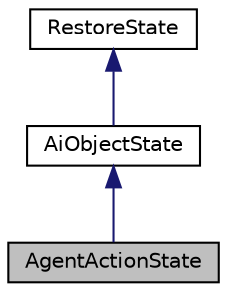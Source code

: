 digraph "AgentActionState"
{
 // LATEX_PDF_SIZE
  edge [fontname="Helvetica",fontsize="10",labelfontname="Helvetica",labelfontsize="10"];
  node [fontname="Helvetica",fontsize="10",shape=record];
  Node1 [label="AgentActionState",height=0.2,width=0.4,color="black", fillcolor="grey75", style="filled", fontcolor="black",tooltip=" "];
  Node2 -> Node1 [dir="back",color="midnightblue",fontsize="10",style="solid",fontname="Helvetica"];
  Node2 [label="AiObjectState",height=0.2,width=0.4,color="black", fillcolor="white", style="filled",URL="$class_ai_object_state.html",tooltip=" "];
  Node3 -> Node2 [dir="back",color="midnightblue",fontsize="10",style="solid",fontname="Helvetica"];
  Node3 [label="RestoreState",height=0.2,width=0.4,color="black", fillcolor="white", style="filled",URL="$class_restore_state.html",tooltip=" "];
}
